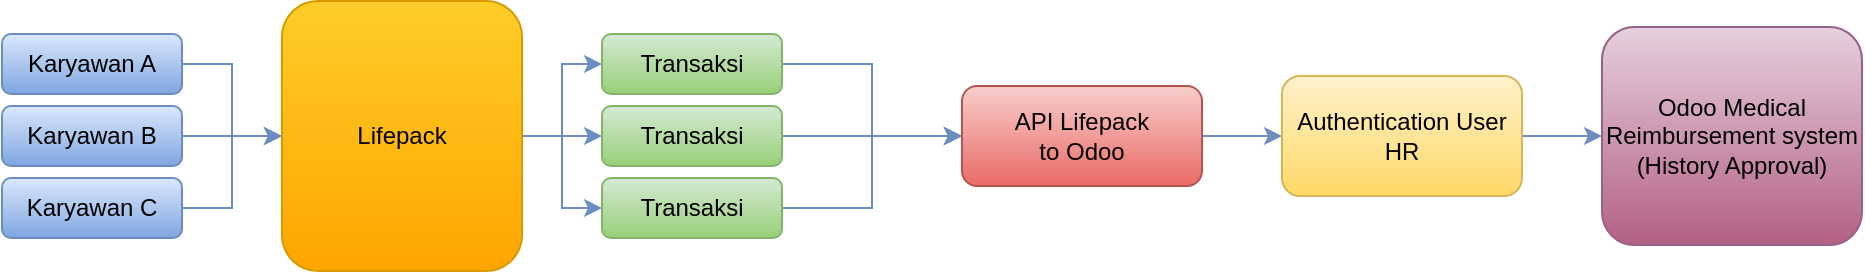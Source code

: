 <mxfile version="21.3.8" type="github">
  <diagram name="Page-1" id="j_QNqozHiaCTX_nJ5YU7">
    <mxGraphModel dx="1114" dy="613" grid="1" gridSize="10" guides="1" tooltips="1" connect="1" arrows="1" fold="1" page="1" pageScale="1" pageWidth="850" pageHeight="1100" math="0" shadow="0">
      <root>
        <mxCell id="0" />
        <mxCell id="1" parent="0" />
        <mxCell id="LZuA7bpW6MxhRtyOJ7z8-5" value="" style="edgeStyle=orthogonalEdgeStyle;rounded=0;orthogonalLoop=1;jettySize=auto;html=1;fillColor=#dae8fc;gradientColor=#7ea6e0;strokeColor=#6c8ebf;" edge="1" parent="1" source="LZuA7bpW6MxhRtyOJ7z8-11" target="LZuA7bpW6MxhRtyOJ7z8-4">
          <mxGeometry relative="1" as="geometry" />
        </mxCell>
        <mxCell id="LZuA7bpW6MxhRtyOJ7z8-1" value="Karyawan A" style="rounded=1;whiteSpace=wrap;html=1;fillColor=#dae8fc;gradientColor=#7ea6e0;strokeColor=#6c8ebf;" vertex="1" parent="1">
          <mxGeometry x="110" y="190" width="90" height="30" as="geometry" />
        </mxCell>
        <mxCell id="LZuA7bpW6MxhRtyOJ7z8-10" style="edgeStyle=orthogonalEdgeStyle;rounded=0;orthogonalLoop=1;jettySize=auto;html=1;fillColor=#dae8fc;gradientColor=#7ea6e0;strokeColor=#6c8ebf;" edge="1" parent="1" source="LZuA7bpW6MxhRtyOJ7z8-2" target="LZuA7bpW6MxhRtyOJ7z8-6">
          <mxGeometry relative="1" as="geometry" />
        </mxCell>
        <mxCell id="LZuA7bpW6MxhRtyOJ7z8-2" value="Karyawan B" style="rounded=1;whiteSpace=wrap;html=1;fillColor=#dae8fc;gradientColor=#7ea6e0;strokeColor=#6c8ebf;" vertex="1" parent="1">
          <mxGeometry x="110" y="226" width="90" height="30" as="geometry" />
        </mxCell>
        <mxCell id="LZuA7bpW6MxhRtyOJ7z8-9" value="" style="edgeStyle=orthogonalEdgeStyle;rounded=0;orthogonalLoop=1;jettySize=auto;html=1;fillColor=#dae8fc;gradientColor=#7ea6e0;strokeColor=#6c8ebf;" edge="1" parent="1" source="LZuA7bpW6MxhRtyOJ7z8-11" target="LZuA7bpW6MxhRtyOJ7z8-7">
          <mxGeometry relative="1" as="geometry" />
        </mxCell>
        <mxCell id="LZuA7bpW6MxhRtyOJ7z8-3" value="Karyawan C" style="rounded=1;whiteSpace=wrap;html=1;fillColor=#dae8fc;gradientColor=#7ea6e0;strokeColor=#6c8ebf;" vertex="1" parent="1">
          <mxGeometry x="110" y="262" width="90" height="30" as="geometry" />
        </mxCell>
        <mxCell id="LZuA7bpW6MxhRtyOJ7z8-15" value="" style="edgeStyle=orthogonalEdgeStyle;rounded=0;orthogonalLoop=1;jettySize=auto;html=1;fillColor=#dae8fc;gradientColor=#7ea6e0;strokeColor=#6c8ebf;" edge="1" parent="1" source="LZuA7bpW6MxhRtyOJ7z8-4" target="LZuA7bpW6MxhRtyOJ7z8-14">
          <mxGeometry relative="1" as="geometry" />
        </mxCell>
        <mxCell id="LZuA7bpW6MxhRtyOJ7z8-4" value="Transaksi" style="rounded=1;whiteSpace=wrap;html=1;fillColor=#d5e8d4;gradientColor=#97d077;strokeColor=#82b366;" vertex="1" parent="1">
          <mxGeometry x="410" y="190" width="90" height="30" as="geometry" />
        </mxCell>
        <mxCell id="LZuA7bpW6MxhRtyOJ7z8-16" value="" style="edgeStyle=orthogonalEdgeStyle;rounded=0;orthogonalLoop=1;jettySize=auto;html=1;fillColor=#dae8fc;gradientColor=#7ea6e0;strokeColor=#6c8ebf;" edge="1" parent="1" source="LZuA7bpW6MxhRtyOJ7z8-6" target="LZuA7bpW6MxhRtyOJ7z8-14">
          <mxGeometry relative="1" as="geometry" />
        </mxCell>
        <mxCell id="LZuA7bpW6MxhRtyOJ7z8-6" value="Transaksi" style="rounded=1;whiteSpace=wrap;html=1;fillColor=#d5e8d4;gradientColor=#97d077;strokeColor=#82b366;" vertex="1" parent="1">
          <mxGeometry x="410" y="226" width="90" height="30" as="geometry" />
        </mxCell>
        <mxCell id="LZuA7bpW6MxhRtyOJ7z8-17" value="" style="edgeStyle=orthogonalEdgeStyle;rounded=0;orthogonalLoop=1;jettySize=auto;html=1;fillColor=#dae8fc;gradientColor=#7ea6e0;strokeColor=#6c8ebf;" edge="1" parent="1" source="LZuA7bpW6MxhRtyOJ7z8-7" target="LZuA7bpW6MxhRtyOJ7z8-14">
          <mxGeometry relative="1" as="geometry" />
        </mxCell>
        <mxCell id="LZuA7bpW6MxhRtyOJ7z8-7" value="Transaksi" style="rounded=1;whiteSpace=wrap;html=1;fillColor=#d5e8d4;gradientColor=#97d077;strokeColor=#82b366;" vertex="1" parent="1">
          <mxGeometry x="410" y="262" width="90" height="30" as="geometry" />
        </mxCell>
        <mxCell id="LZuA7bpW6MxhRtyOJ7z8-12" value="" style="edgeStyle=orthogonalEdgeStyle;rounded=0;orthogonalLoop=1;jettySize=auto;html=1;fillColor=#dae8fc;gradientColor=#7ea6e0;strokeColor=#6c8ebf;" edge="1" parent="1" source="LZuA7bpW6MxhRtyOJ7z8-1" target="LZuA7bpW6MxhRtyOJ7z8-11">
          <mxGeometry relative="1" as="geometry">
            <mxPoint x="200" y="205" as="sourcePoint" />
            <mxPoint x="410" y="205" as="targetPoint" />
          </mxGeometry>
        </mxCell>
        <mxCell id="LZuA7bpW6MxhRtyOJ7z8-13" value="" style="edgeStyle=orthogonalEdgeStyle;rounded=0;orthogonalLoop=1;jettySize=auto;html=1;fillColor=#dae8fc;gradientColor=#7ea6e0;strokeColor=#6c8ebf;" edge="1" parent="1" source="LZuA7bpW6MxhRtyOJ7z8-3" target="LZuA7bpW6MxhRtyOJ7z8-11">
          <mxGeometry relative="1" as="geometry">
            <mxPoint x="200" y="277" as="sourcePoint" />
            <mxPoint x="410" y="277" as="targetPoint" />
          </mxGeometry>
        </mxCell>
        <mxCell id="LZuA7bpW6MxhRtyOJ7z8-11" value="Lifepack" style="rounded=1;whiteSpace=wrap;html=1;fillColor=#ffcd28;gradientColor=#ffa500;strokeColor=#d79b00;" vertex="1" parent="1">
          <mxGeometry x="250" y="173.5" width="120" height="135" as="geometry" />
        </mxCell>
        <mxCell id="LZuA7bpW6MxhRtyOJ7z8-19" value="" style="edgeStyle=orthogonalEdgeStyle;rounded=0;orthogonalLoop=1;jettySize=auto;html=1;fillColor=#dae8fc;gradientColor=#7ea6e0;strokeColor=#6c8ebf;" edge="1" parent="1" source="LZuA7bpW6MxhRtyOJ7z8-14" target="LZuA7bpW6MxhRtyOJ7z8-18">
          <mxGeometry relative="1" as="geometry" />
        </mxCell>
        <mxCell id="LZuA7bpW6MxhRtyOJ7z8-14" value="API Lifepack &lt;br&gt;to Odoo" style="whiteSpace=wrap;html=1;rounded=1;fillColor=#f8cecc;gradientColor=#ea6b66;strokeColor=#b85450;" vertex="1" parent="1">
          <mxGeometry x="590" y="216" width="120" height="50" as="geometry" />
        </mxCell>
        <mxCell id="LZuA7bpW6MxhRtyOJ7z8-21" value="" style="edgeStyle=orthogonalEdgeStyle;rounded=0;orthogonalLoop=1;jettySize=auto;html=1;fillColor=#dae8fc;gradientColor=#7ea6e0;strokeColor=#6c8ebf;" edge="1" parent="1" source="LZuA7bpW6MxhRtyOJ7z8-18" target="LZuA7bpW6MxhRtyOJ7z8-20">
          <mxGeometry relative="1" as="geometry" />
        </mxCell>
        <mxCell id="LZuA7bpW6MxhRtyOJ7z8-18" value="Authentication User HR" style="whiteSpace=wrap;html=1;rounded=1;fillColor=#fff2cc;gradientColor=#ffd966;strokeColor=#d6b656;" vertex="1" parent="1">
          <mxGeometry x="750" y="211" width="120" height="60" as="geometry" />
        </mxCell>
        <mxCell id="LZuA7bpW6MxhRtyOJ7z8-20" value="Odoo Medical Reimbursement system (History Approval)" style="whiteSpace=wrap;html=1;rounded=1;fillColor=#e6d0de;gradientColor=#B36084;strokeColor=#996185;" vertex="1" parent="1">
          <mxGeometry x="910" y="186.5" width="130" height="109" as="geometry" />
        </mxCell>
      </root>
    </mxGraphModel>
  </diagram>
</mxfile>
